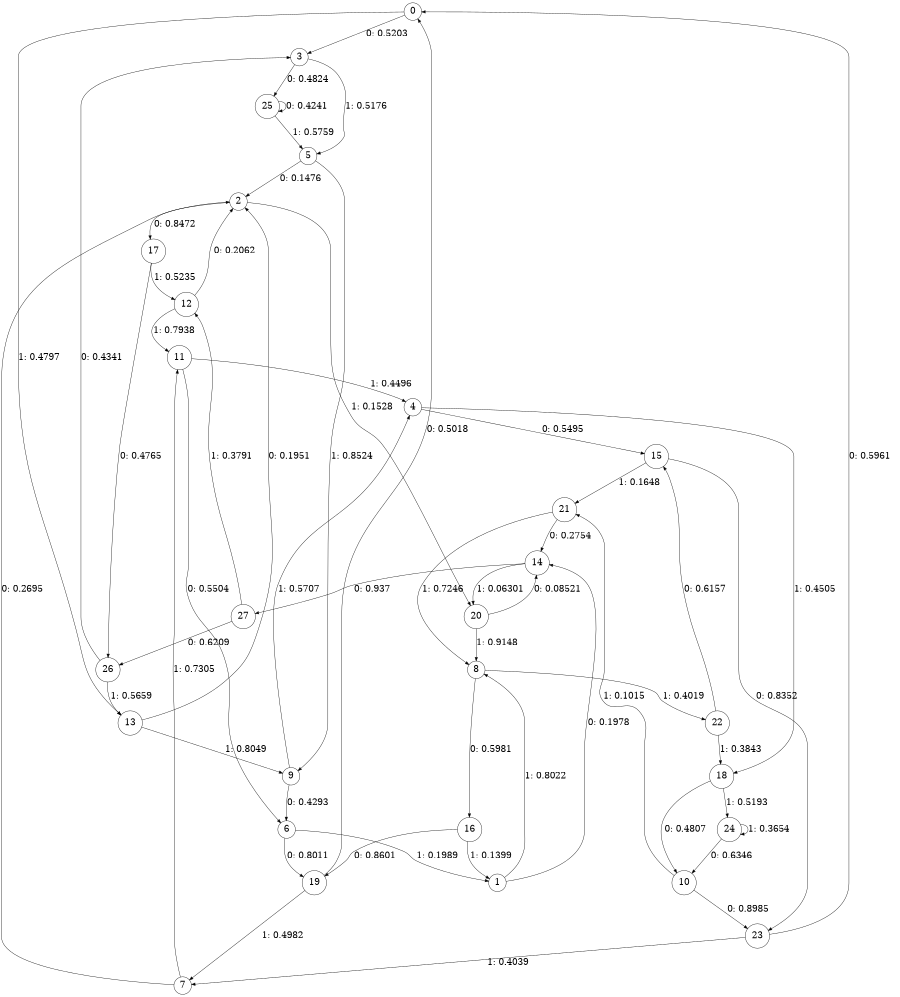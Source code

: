 digraph "ch5faceL5" {
size = "6,8.5";
ratio = "fill";
node [shape = circle];
node [fontsize = 24];
edge [fontsize = 24];
0 -> 3 [label = "0: 0.5203   "];
0 -> 13 [label = "1: 0.4797   "];
1 -> 14 [label = "0: 0.1978   "];
1 -> 8 [label = "1: 0.8022   "];
2 -> 17 [label = "0: 0.8472   "];
2 -> 20 [label = "1: 0.1528   "];
3 -> 25 [label = "0: 0.4824   "];
3 -> 5 [label = "1: 0.5176   "];
4 -> 15 [label = "0: 0.5495   "];
4 -> 18 [label = "1: 0.4505   "];
5 -> 2 [label = "0: 0.1476   "];
5 -> 9 [label = "1: 0.8524   "];
6 -> 19 [label = "0: 0.8011   "];
6 -> 1 [label = "1: 0.1989   "];
7 -> 2 [label = "0: 0.2695   "];
7 -> 11 [label = "1: 0.7305   "];
8 -> 16 [label = "0: 0.5981   "];
8 -> 22 [label = "1: 0.4019   "];
9 -> 6 [label = "0: 0.4293   "];
9 -> 4 [label = "1: 0.5707   "];
10 -> 23 [label = "0: 0.8985   "];
10 -> 21 [label = "1: 0.1015   "];
11 -> 6 [label = "0: 0.5504   "];
11 -> 4 [label = "1: 0.4496   "];
12 -> 2 [label = "0: 0.2062   "];
12 -> 11 [label = "1: 0.7938   "];
13 -> 2 [label = "0: 0.1951   "];
13 -> 9 [label = "1: 0.8049   "];
14 -> 27 [label = "0: 0.937    "];
14 -> 20 [label = "1: 0.06301  "];
15 -> 23 [label = "0: 0.8352   "];
15 -> 21 [label = "1: 0.1648   "];
16 -> 19 [label = "0: 0.8601   "];
16 -> 1 [label = "1: 0.1399   "];
17 -> 26 [label = "0: 0.4765   "];
17 -> 12 [label = "1: 0.5235   "];
18 -> 10 [label = "0: 0.4807   "];
18 -> 24 [label = "1: 0.5193   "];
19 -> 0 [label = "0: 0.5018   "];
19 -> 7 [label = "1: 0.4982   "];
20 -> 14 [label = "0: 0.08521  "];
20 -> 8 [label = "1: 0.9148   "];
21 -> 14 [label = "0: 0.2754   "];
21 -> 8 [label = "1: 0.7246   "];
22 -> 15 [label = "0: 0.6157   "];
22 -> 18 [label = "1: 0.3843   "];
23 -> 0 [label = "0: 0.5961   "];
23 -> 7 [label = "1: 0.4039   "];
24 -> 10 [label = "0: 0.6346   "];
24 -> 24 [label = "1: 0.3654   "];
25 -> 25 [label = "0: 0.4241   "];
25 -> 5 [label = "1: 0.5759   "];
26 -> 3 [label = "0: 0.4341   "];
26 -> 13 [label = "1: 0.5659   "];
27 -> 26 [label = "0: 0.6209   "];
27 -> 12 [label = "1: 0.3791   "];
}